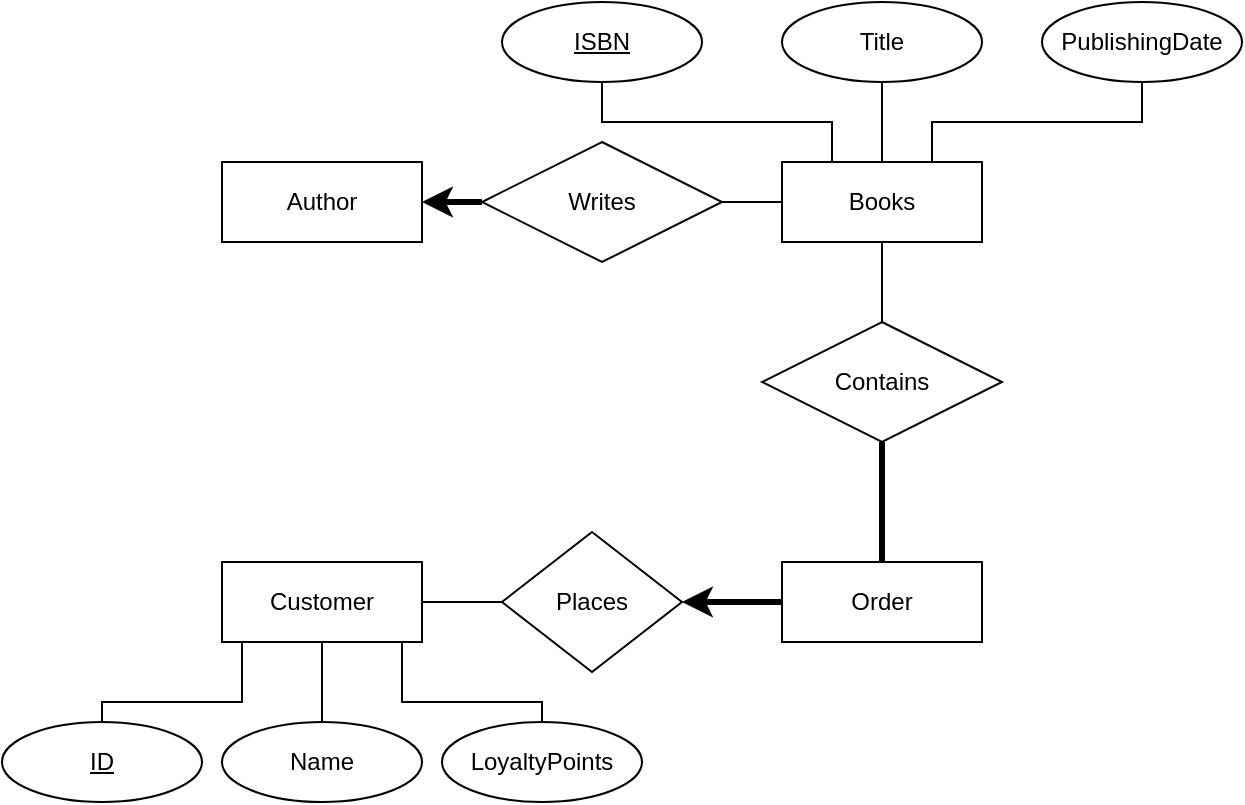 <mxfile version="15.2.9" type="github">
  <diagram id="ot4Xobmn7pG8lf5syc4n" name="Page-1">
    <mxGraphModel dx="344" dy="780" grid="1" gridSize="10" guides="1" tooltips="1" connect="1" arrows="1" fold="1" page="1" pageScale="1" pageWidth="850" pageHeight="1100" math="0" shadow="0">
      <root>
        <mxCell id="0" />
        <mxCell id="1" parent="0" />
        <mxCell id="DlAv5ZnW3agxkDPc7nPz-1" value="Books" style="whiteSpace=wrap;html=1;align=center;" vertex="1" parent="1">
          <mxGeometry x="440" y="170" width="100" height="40" as="geometry" />
        </mxCell>
        <mxCell id="DlAv5ZnW3agxkDPc7nPz-11" style="edgeStyle=orthogonalEdgeStyle;rounded=0;orthogonalLoop=1;jettySize=auto;html=1;exitX=0.5;exitY=1;exitDx=0;exitDy=0;entryX=0.25;entryY=0;entryDx=0;entryDy=0;endArrow=none;endFill=0;" edge="1" parent="1" source="DlAv5ZnW3agxkDPc7nPz-2" target="DlAv5ZnW3agxkDPc7nPz-1">
          <mxGeometry relative="1" as="geometry" />
        </mxCell>
        <mxCell id="DlAv5ZnW3agxkDPc7nPz-2" value="ISBN" style="ellipse;whiteSpace=wrap;html=1;align=center;fontStyle=4;" vertex="1" parent="1">
          <mxGeometry x="300" y="90" width="100" height="40" as="geometry" />
        </mxCell>
        <mxCell id="DlAv5ZnW3agxkDPc7nPz-12" style="edgeStyle=orthogonalEdgeStyle;rounded=0;orthogonalLoop=1;jettySize=auto;html=1;entryX=0.5;entryY=0;entryDx=0;entryDy=0;endArrow=none;endFill=0;" edge="1" parent="1" source="DlAv5ZnW3agxkDPc7nPz-3" target="DlAv5ZnW3agxkDPc7nPz-1">
          <mxGeometry relative="1" as="geometry" />
        </mxCell>
        <mxCell id="DlAv5ZnW3agxkDPc7nPz-3" value="Title" style="ellipse;whiteSpace=wrap;html=1;align=center;" vertex="1" parent="1">
          <mxGeometry x="440" y="90" width="100" height="40" as="geometry" />
        </mxCell>
        <mxCell id="DlAv5ZnW3agxkDPc7nPz-13" style="edgeStyle=orthogonalEdgeStyle;rounded=0;orthogonalLoop=1;jettySize=auto;html=1;entryX=0.75;entryY=0;entryDx=0;entryDy=0;endArrow=none;endFill=0;" edge="1" parent="1" source="DlAv5ZnW3agxkDPc7nPz-6" target="DlAv5ZnW3agxkDPc7nPz-1">
          <mxGeometry relative="1" as="geometry">
            <Array as="points">
              <mxPoint x="620" y="150" />
              <mxPoint x="515" y="150" />
            </Array>
          </mxGeometry>
        </mxCell>
        <mxCell id="DlAv5ZnW3agxkDPc7nPz-6" value="PublishingDate" style="ellipse;whiteSpace=wrap;html=1;align=center;" vertex="1" parent="1">
          <mxGeometry x="570" y="90" width="100" height="40" as="geometry" />
        </mxCell>
        <mxCell id="DlAv5ZnW3agxkDPc7nPz-7" value="Author" style="whiteSpace=wrap;html=1;align=center;" vertex="1" parent="1">
          <mxGeometry x="160" y="170" width="100" height="40" as="geometry" />
        </mxCell>
        <mxCell id="DlAv5ZnW3agxkDPc7nPz-9" style="edgeStyle=orthogonalEdgeStyle;rounded=0;orthogonalLoop=1;jettySize=auto;html=1;entryX=1;entryY=0.5;entryDx=0;entryDy=0;strokeWidth=3;" edge="1" parent="1" source="DlAv5ZnW3agxkDPc7nPz-8" target="DlAv5ZnW3agxkDPc7nPz-7">
          <mxGeometry relative="1" as="geometry" />
        </mxCell>
        <mxCell id="DlAv5ZnW3agxkDPc7nPz-10" style="edgeStyle=orthogonalEdgeStyle;rounded=0;orthogonalLoop=1;jettySize=auto;html=1;entryX=0;entryY=0.5;entryDx=0;entryDy=0;endArrow=none;endFill=0;" edge="1" parent="1" source="DlAv5ZnW3agxkDPc7nPz-8" target="DlAv5ZnW3agxkDPc7nPz-1">
          <mxGeometry relative="1" as="geometry" />
        </mxCell>
        <mxCell id="DlAv5ZnW3agxkDPc7nPz-8" value="Writes" style="shape=rhombus;perimeter=rhombusPerimeter;whiteSpace=wrap;html=1;align=center;" vertex="1" parent="1">
          <mxGeometry x="290" y="160" width="120" height="60" as="geometry" />
        </mxCell>
        <mxCell id="DlAv5ZnW3agxkDPc7nPz-24" style="edgeStyle=orthogonalEdgeStyle;rounded=0;orthogonalLoop=1;jettySize=auto;html=1;exitX=1;exitY=0.5;exitDx=0;exitDy=0;entryX=0;entryY=0.5;entryDx=0;entryDy=0;endArrow=none;endFill=0;strokeWidth=1;" edge="1" parent="1" source="DlAv5ZnW3agxkDPc7nPz-14" target="DlAv5ZnW3agxkDPc7nPz-22">
          <mxGeometry relative="1" as="geometry" />
        </mxCell>
        <mxCell id="DlAv5ZnW3agxkDPc7nPz-14" value="Customer" style="whiteSpace=wrap;html=1;align=center;" vertex="1" parent="1">
          <mxGeometry x="160" y="370" width="100" height="40" as="geometry" />
        </mxCell>
        <mxCell id="DlAv5ZnW3agxkDPc7nPz-19" style="edgeStyle=orthogonalEdgeStyle;rounded=0;orthogonalLoop=1;jettySize=auto;html=1;entryX=0.5;entryY=1;entryDx=0;entryDy=0;endArrow=none;endFill=0;strokeWidth=1;" edge="1" parent="1" source="DlAv5ZnW3agxkDPc7nPz-15" target="DlAv5ZnW3agxkDPc7nPz-14">
          <mxGeometry relative="1" as="geometry">
            <Array as="points">
              <mxPoint x="100" y="440" />
              <mxPoint x="170" y="440" />
              <mxPoint x="170" y="410" />
            </Array>
          </mxGeometry>
        </mxCell>
        <mxCell id="DlAv5ZnW3agxkDPc7nPz-15" value="ID" style="ellipse;whiteSpace=wrap;html=1;align=center;fontStyle=4" vertex="1" parent="1">
          <mxGeometry x="50" y="450" width="100" height="40" as="geometry" />
        </mxCell>
        <mxCell id="DlAv5ZnW3agxkDPc7nPz-20" style="edgeStyle=orthogonalEdgeStyle;rounded=0;orthogonalLoop=1;jettySize=auto;html=1;exitX=0.5;exitY=0;exitDx=0;exitDy=0;endArrow=none;endFill=0;strokeWidth=1;entryX=0.5;entryY=1;entryDx=0;entryDy=0;" edge="1" parent="1" source="DlAv5ZnW3agxkDPc7nPz-16" target="DlAv5ZnW3agxkDPc7nPz-14">
          <mxGeometry relative="1" as="geometry">
            <mxPoint x="210" y="420" as="targetPoint" />
          </mxGeometry>
        </mxCell>
        <mxCell id="DlAv5ZnW3agxkDPc7nPz-16" value="Name" style="ellipse;whiteSpace=wrap;html=1;align=center;" vertex="1" parent="1">
          <mxGeometry x="160" y="450" width="100" height="40" as="geometry" />
        </mxCell>
        <mxCell id="DlAv5ZnW3agxkDPc7nPz-21" style="edgeStyle=orthogonalEdgeStyle;rounded=0;orthogonalLoop=1;jettySize=auto;html=1;entryX=0.9;entryY=1;entryDx=0;entryDy=0;entryPerimeter=0;endArrow=none;endFill=0;strokeWidth=1;" edge="1" parent="1" source="DlAv5ZnW3agxkDPc7nPz-17" target="DlAv5ZnW3agxkDPc7nPz-14">
          <mxGeometry relative="1" as="geometry">
            <Array as="points">
              <mxPoint x="320" y="440" />
              <mxPoint x="250" y="440" />
            </Array>
          </mxGeometry>
        </mxCell>
        <mxCell id="DlAv5ZnW3agxkDPc7nPz-17" value="LoyaltyPoints" style="ellipse;whiteSpace=wrap;html=1;align=center;" vertex="1" parent="1">
          <mxGeometry x="270" y="450" width="100" height="40" as="geometry" />
        </mxCell>
        <mxCell id="DlAv5ZnW3agxkDPc7nPz-26" style="edgeStyle=orthogonalEdgeStyle;rounded=0;orthogonalLoop=1;jettySize=auto;html=1;exitX=0.5;exitY=0;exitDx=0;exitDy=0;entryX=0.5;entryY=1;entryDx=0;entryDy=0;endArrow=none;endFill=0;strokeWidth=3;" edge="1" parent="1" source="DlAv5ZnW3agxkDPc7nPz-18" target="DlAv5ZnW3agxkDPc7nPz-23">
          <mxGeometry relative="1" as="geometry" />
        </mxCell>
        <mxCell id="DlAv5ZnW3agxkDPc7nPz-18" value="Order" style="whiteSpace=wrap;html=1;align=center;" vertex="1" parent="1">
          <mxGeometry x="440" y="370" width="100" height="40" as="geometry" />
        </mxCell>
        <mxCell id="DlAv5ZnW3agxkDPc7nPz-25" style="edgeStyle=orthogonalEdgeStyle;rounded=0;orthogonalLoop=1;jettySize=auto;html=1;exitX=1;exitY=0.5;exitDx=0;exitDy=0;entryX=0;entryY=0.5;entryDx=0;entryDy=0;endArrow=none;endFill=0;strokeWidth=3;startArrow=classic;startFill=1;" edge="1" parent="1" source="DlAv5ZnW3agxkDPc7nPz-22" target="DlAv5ZnW3agxkDPc7nPz-18">
          <mxGeometry relative="1" as="geometry" />
        </mxCell>
        <mxCell id="DlAv5ZnW3agxkDPc7nPz-22" value="Places" style="shape=rhombus;perimeter=rhombusPerimeter;whiteSpace=wrap;html=1;align=center;" vertex="1" parent="1">
          <mxGeometry x="300" y="355" width="90" height="70" as="geometry" />
        </mxCell>
        <mxCell id="DlAv5ZnW3agxkDPc7nPz-27" style="edgeStyle=orthogonalEdgeStyle;rounded=0;orthogonalLoop=1;jettySize=auto;html=1;exitX=0.5;exitY=0;exitDx=0;exitDy=0;endArrow=none;endFill=0;strokeWidth=1;entryX=0.5;entryY=1;entryDx=0;entryDy=0;" edge="1" parent="1" source="DlAv5ZnW3agxkDPc7nPz-23" target="DlAv5ZnW3agxkDPc7nPz-1">
          <mxGeometry relative="1" as="geometry">
            <mxPoint x="490" y="220" as="targetPoint" />
          </mxGeometry>
        </mxCell>
        <mxCell id="DlAv5ZnW3agxkDPc7nPz-23" value="Contains" style="shape=rhombus;perimeter=rhombusPerimeter;whiteSpace=wrap;html=1;align=center;" vertex="1" parent="1">
          <mxGeometry x="430" y="250" width="120" height="60" as="geometry" />
        </mxCell>
      </root>
    </mxGraphModel>
  </diagram>
</mxfile>
